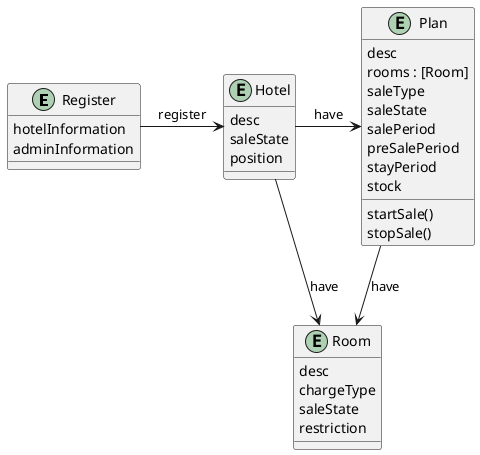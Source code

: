 @startuml

entity Register{
    hotelInformation
    adminInformation
}

entity Hotel {
  desc
  saleState
  position
}

entity Room {
  desc
  chargeType
  saleState
  restriction
}


entity Plan{
    desc
    rooms : [Room]
    saleType
    saleState
    salePeriod
    preSalePeriod
    stayPeriod
    stock
    startSale()
    stopSale()
}

Register -> Hotel : register
Hotel -> Plan : have
Hotel --> Room : have
Plan --> Room : have


@enduml
